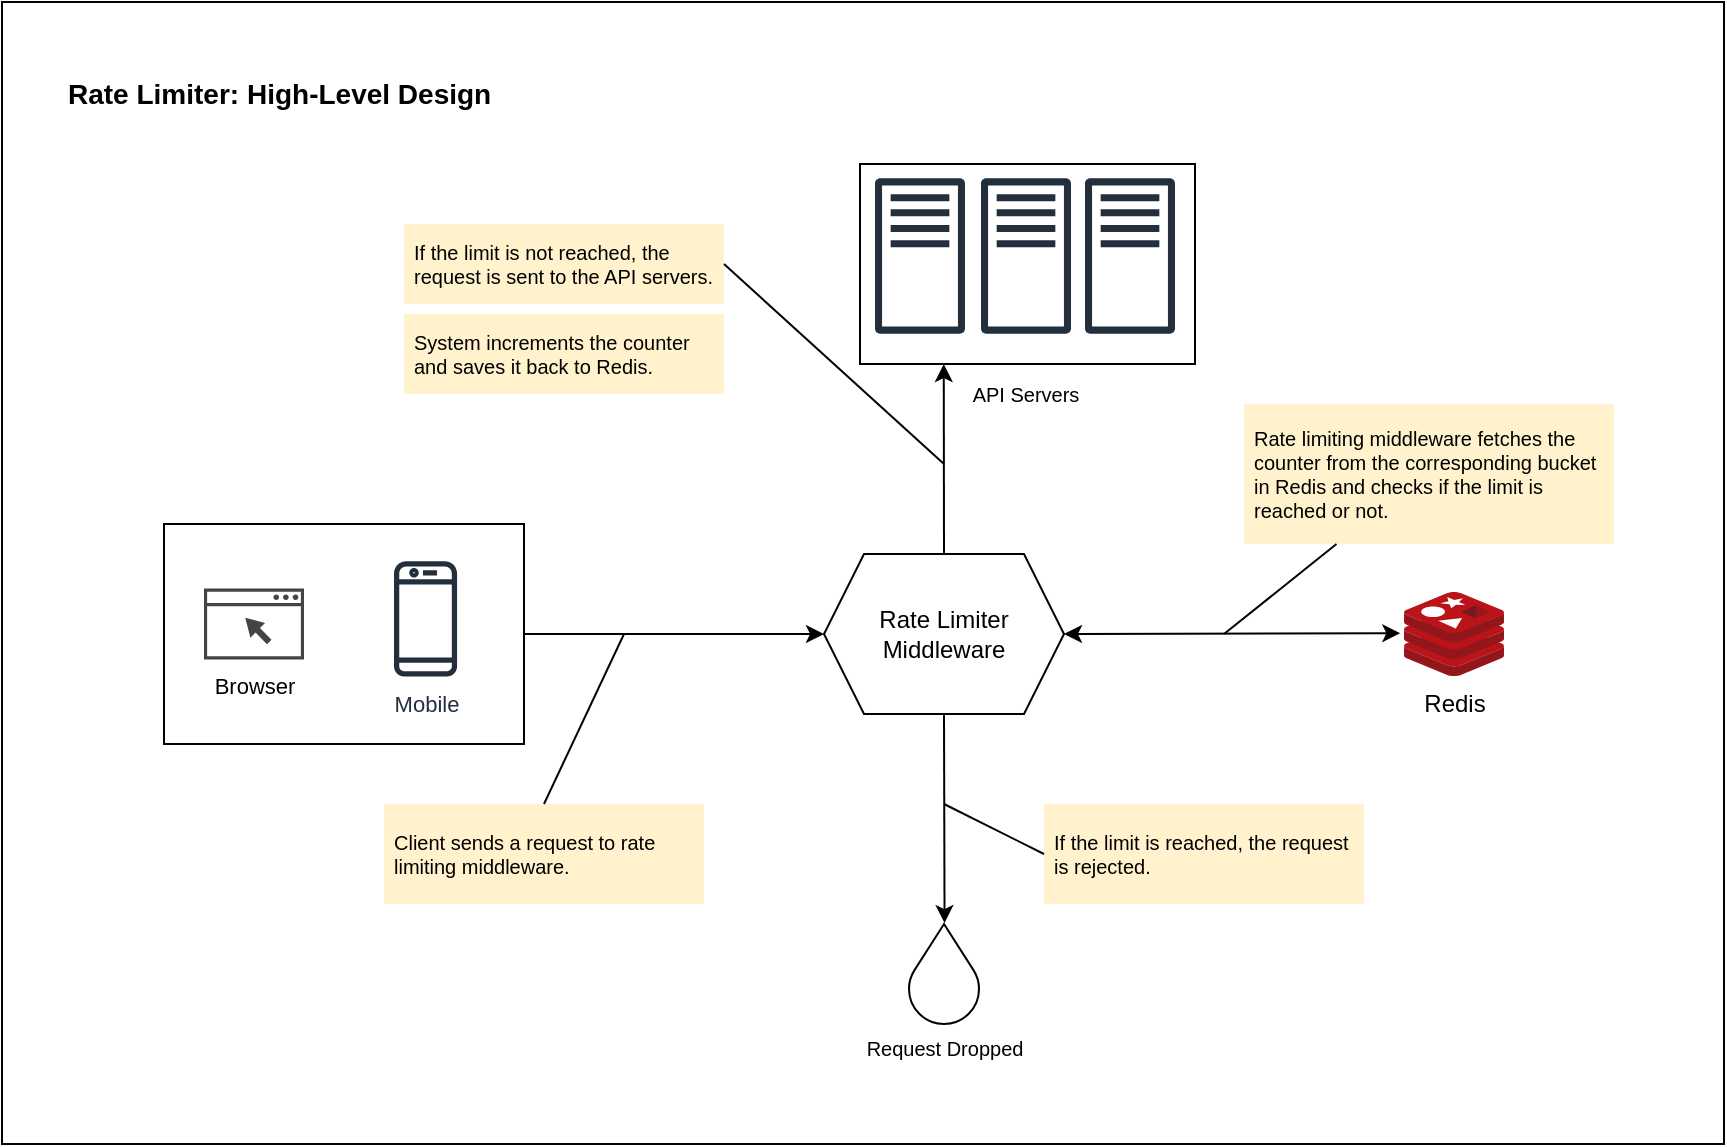 <mxfile version="19.0.3" type="device"><diagram id="x_W5vFU00Q7WBZMcv4yy" name="Page-1"><mxGraphModel dx="1141" dy="682" grid="1" gridSize="10" guides="1" tooltips="1" connect="1" arrows="1" fold="1" page="1" pageScale="1" pageWidth="1400" pageHeight="850" math="0" shadow="0"><root><mxCell id="0"/><mxCell id="1" style="locked=1;" parent="0"/><mxCell id="vHWwhYygyUYy738PwVcE-34" value="" style="rounded=0;whiteSpace=wrap;html=1;" vertex="1" parent="1"><mxGeometry x="9" y="9" width="861" height="571" as="geometry"/></mxCell><mxCell id="vHWwhYygyUYy738PwVcE-1" value="Diagram" style="locked=1;" parent="0"/><mxCell id="vHWwhYygyUYy738PwVcE-2" value="" style="group" vertex="1" connectable="0" parent="vHWwhYygyUYy738PwVcE-1"><mxGeometry x="90" y="270" width="180" height="110" as="geometry"/></mxCell><mxCell id="vHWwhYygyUYy738PwVcE-3" value="" style="rounded=0;whiteSpace=wrap;html=1;" vertex="1" parent="vHWwhYygyUYy738PwVcE-2"><mxGeometry width="180" height="110" as="geometry"/></mxCell><mxCell id="vHWwhYygyUYy738PwVcE-4" value="Mobile" style="sketch=0;outlineConnect=0;fontColor=#232F3E;gradientColor=none;fillColor=#232F3D;strokeColor=none;dashed=0;verticalLabelPosition=bottom;verticalAlign=top;align=center;html=1;fontSize=11;fontStyle=0;aspect=fixed;pointerEvents=1;shape=mxgraph.aws4.mobile_client;" vertex="1" parent="vHWwhYygyUYy738PwVcE-2"><mxGeometry x="115" y="17.44" width="31.54" height="60" as="geometry"/></mxCell><mxCell id="vHWwhYygyUYy738PwVcE-5" value="Browser" style="sketch=0;pointerEvents=1;shadow=0;dashed=0;html=1;strokeColor=none;fillColor=#434445;aspect=fixed;labelPosition=center;verticalLabelPosition=bottom;verticalAlign=top;align=center;outlineConnect=0;shape=mxgraph.vvd.web_browser;fontSize=11;" vertex="1" parent="vHWwhYygyUYy738PwVcE-2"><mxGeometry x="20" y="32.25" width="50" height="35.5" as="geometry"/></mxCell><mxCell id="vHWwhYygyUYy738PwVcE-6" value="Rate Limiter Middleware" style="shape=hexagon;perimeter=hexagonPerimeter2;whiteSpace=wrap;html=1;fixedSize=1;" vertex="1" parent="vHWwhYygyUYy738PwVcE-1"><mxGeometry x="420" y="285" width="120" height="80" as="geometry"/></mxCell><mxCell id="vHWwhYygyUYy738PwVcE-7" value="Client sends a request to rate limiting middleware." style="rounded=0;whiteSpace=wrap;html=1;hachureGap=4;fontSize=10;fillColor=#FFF2CC;strokeColor=none;spacing=5;align=left;" vertex="1" parent="vHWwhYygyUYy738PwVcE-1"><mxGeometry x="200" y="410" width="160" height="50" as="geometry"/></mxCell><mxCell id="vHWwhYygyUYy738PwVcE-13" value="" style="group" vertex="1" connectable="0" parent="vHWwhYygyUYy738PwVcE-1"><mxGeometry x="438" y="90" width="167.5" height="130" as="geometry"/></mxCell><mxCell id="vHWwhYygyUYy738PwVcE-8" value="API Servers" style="text;html=1;strokeColor=none;fillColor=none;align=center;verticalAlign=middle;whiteSpace=wrap;rounded=0;hachureGap=4;fontSize=10;" vertex="1" parent="vHWwhYygyUYy738PwVcE-13"><mxGeometry x="52.5" y="100" width="60" height="30" as="geometry"/></mxCell><mxCell id="vHWwhYygyUYy738PwVcE-9" value="" style="rounded=0;whiteSpace=wrap;html=1;hachureGap=4;fontSize=10;" vertex="1" parent="vHWwhYygyUYy738PwVcE-13"><mxGeometry width="167.5" height="100" as="geometry"/></mxCell><mxCell id="vHWwhYygyUYy738PwVcE-10" value="" style="sketch=0;outlineConnect=0;fontColor=#232F3E;gradientColor=none;fillColor=#232F3D;strokeColor=none;dashed=0;verticalLabelPosition=bottom;verticalAlign=top;align=center;html=1;fontSize=12;fontStyle=0;aspect=fixed;pointerEvents=1;shape=mxgraph.aws4.traditional_server;hachureGap=4;" vertex="1" parent="vHWwhYygyUYy738PwVcE-13"><mxGeometry x="7.5" y="7" width="45" height="78" as="geometry"/></mxCell><mxCell id="vHWwhYygyUYy738PwVcE-11" value="" style="sketch=0;outlineConnect=0;fontColor=#232F3E;gradientColor=none;fillColor=#232F3D;strokeColor=none;dashed=0;verticalLabelPosition=bottom;verticalAlign=top;align=center;html=1;fontSize=12;fontStyle=0;aspect=fixed;pointerEvents=1;shape=mxgraph.aws4.traditional_server;hachureGap=4;" vertex="1" parent="vHWwhYygyUYy738PwVcE-13"><mxGeometry x="60.5" y="7" width="45" height="78" as="geometry"/></mxCell><mxCell id="vHWwhYygyUYy738PwVcE-12" value="" style="sketch=0;outlineConnect=0;fontColor=#232F3E;gradientColor=none;fillColor=#232F3D;strokeColor=none;dashed=0;verticalLabelPosition=bottom;verticalAlign=top;align=center;html=1;fontSize=12;fontStyle=0;aspect=fixed;pointerEvents=1;shape=mxgraph.aws4.traditional_server;hachureGap=4;" vertex="1" parent="vHWwhYygyUYy738PwVcE-13"><mxGeometry x="112.5" y="7" width="45" height="78" as="geometry"/></mxCell><mxCell id="vHWwhYygyUYy738PwVcE-14" value="Redis" style="sketch=0;aspect=fixed;html=1;points=[];align=center;image;fontSize=12;image=img/lib/mscae/Cache_Redis_Product.svg;hachureGap=4;" vertex="1" parent="vHWwhYygyUYy738PwVcE-1"><mxGeometry x="710" y="304" width="50" height="42" as="geometry"/></mxCell><mxCell id="vHWwhYygyUYy738PwVcE-15" value="" style="endArrow=classic;startArrow=classic;html=1;rounded=0;entryX=1;entryY=0.5;entryDx=0;entryDy=0;exitX=-0.037;exitY=0.49;exitDx=0;exitDy=0;exitPerimeter=0;" edge="1" parent="vHWwhYygyUYy738PwVcE-1" source="vHWwhYygyUYy738PwVcE-14" target="vHWwhYygyUYy738PwVcE-6"><mxGeometry width="50" height="50" relative="1" as="geometry"><mxPoint x="480" y="470" as="sourcePoint"/><mxPoint x="500" y="390" as="targetPoint"/></mxGeometry></mxCell><mxCell id="vHWwhYygyUYy738PwVcE-16" value="" style="endArrow=classic;html=1;rounded=0;exitX=0.5;exitY=0;exitDx=0;exitDy=0;entryX=0.25;entryY=1;entryDx=0;entryDy=0;" edge="1" parent="vHWwhYygyUYy738PwVcE-1" source="vHWwhYygyUYy738PwVcE-6" target="vHWwhYygyUYy738PwVcE-9"><mxGeometry width="50" height="50" relative="1" as="geometry"><mxPoint x="580" y="350" as="sourcePoint"/><mxPoint x="630" y="300" as="targetPoint"/></mxGeometry></mxCell><mxCell id="vHWwhYygyUYy738PwVcE-17" value="" style="endArrow=classic;html=1;rounded=0;exitX=1;exitY=0.5;exitDx=0;exitDy=0;entryX=0;entryY=0.5;entryDx=0;entryDy=0;" edge="1" parent="vHWwhYygyUYy738PwVcE-1" source="vHWwhYygyUYy738PwVcE-3" target="vHWwhYygyUYy738PwVcE-6"><mxGeometry width="50" height="50" relative="1" as="geometry"><mxPoint x="310" y="350" as="sourcePoint"/><mxPoint x="360" y="300" as="targetPoint"/></mxGeometry></mxCell><mxCell id="vHWwhYygyUYy738PwVcE-18" value="" style="endArrow=none;html=1;rounded=0;entryX=0.5;entryY=0;entryDx=0;entryDy=0;" edge="1" parent="vHWwhYygyUYy738PwVcE-1" target="vHWwhYygyUYy738PwVcE-7"><mxGeometry width="50" height="50" relative="1" as="geometry"><mxPoint x="320" y="325" as="sourcePoint"/><mxPoint x="370" y="275" as="targetPoint"/></mxGeometry></mxCell><mxCell id="vHWwhYygyUYy738PwVcE-19" value="Rate limiting middleware fetches the counter from the corresponding bucket in Redis and checks if the limit is reached or not." style="rounded=0;whiteSpace=wrap;html=1;hachureGap=4;fontSize=10;fillColor=#FFF2CC;strokeColor=none;spacing=5;align=left;" vertex="1" parent="vHWwhYygyUYy738PwVcE-1"><mxGeometry x="630" y="210" width="185" height="70" as="geometry"/></mxCell><mxCell id="vHWwhYygyUYy738PwVcE-21" value="If the limit is reached, the request is rejected." style="rounded=0;whiteSpace=wrap;html=1;hachureGap=4;fontSize=10;fillColor=#FFF2CC;strokeColor=none;spacing=5;align=left;" vertex="1" parent="vHWwhYygyUYy738PwVcE-1"><mxGeometry x="530" y="410" width="160" height="50" as="geometry"/></mxCell><mxCell id="vHWwhYygyUYy738PwVcE-22" value="If the limit is not reached, the request is sent to the API servers." style="rounded=0;whiteSpace=wrap;html=1;hachureGap=4;fontSize=10;fillColor=#FFF2CC;strokeColor=none;spacing=5;align=left;" vertex="1" parent="vHWwhYygyUYy738PwVcE-1"><mxGeometry x="210" y="120" width="160" height="40" as="geometry"/></mxCell><mxCell id="vHWwhYygyUYy738PwVcE-23" value="System increments the counter and saves it back to Redis." style="rounded=0;whiteSpace=wrap;html=1;hachureGap=4;fontSize=10;fillColor=#FFF2CC;strokeColor=none;spacing=5;align=left;" vertex="1" parent="vHWwhYygyUYy738PwVcE-1"><mxGeometry x="210" y="165" width="160" height="40" as="geometry"/></mxCell><mxCell id="vHWwhYygyUYy738PwVcE-24" value="Request Dropped" style="verticalLabelPosition=bottom;verticalAlign=top;html=1;shape=mxgraph.basic.drop;hachureGap=4;fontSize=10;" vertex="1" parent="vHWwhYygyUYy738PwVcE-1"><mxGeometry x="462.5" y="470" width="35" height="50" as="geometry"/></mxCell><mxCell id="vHWwhYygyUYy738PwVcE-25" value="" style="endArrow=classic;html=1;rounded=0;exitX=0.5;exitY=1;exitDx=0;exitDy=0;entryX=0.508;entryY=-0.009;entryDx=0;entryDy=0;entryPerimeter=0;" edge="1" parent="vHWwhYygyUYy738PwVcE-1" source="vHWwhYygyUYy738PwVcE-6" target="vHWwhYygyUYy738PwVcE-24"><mxGeometry width="50" height="50" relative="1" as="geometry"><mxPoint x="470" y="440" as="sourcePoint"/><mxPoint x="520" y="390" as="targetPoint"/></mxGeometry></mxCell><mxCell id="vHWwhYygyUYy738PwVcE-26" value="" style="endArrow=none;html=1;rounded=0;entryX=0.25;entryY=1;entryDx=0;entryDy=0;" edge="1" parent="vHWwhYygyUYy738PwVcE-1" target="vHWwhYygyUYy738PwVcE-19"><mxGeometry width="50" height="50" relative="1" as="geometry"><mxPoint x="620" y="325" as="sourcePoint"/><mxPoint x="670" y="275" as="targetPoint"/></mxGeometry></mxCell><mxCell id="vHWwhYygyUYy738PwVcE-27" value="" style="endArrow=none;html=1;rounded=0;exitX=1;exitY=0.5;exitDx=0;exitDy=0;" edge="1" parent="vHWwhYygyUYy738PwVcE-1" source="vHWwhYygyUYy738PwVcE-22"><mxGeometry width="50" height="50" relative="1" as="geometry"><mxPoint x="380" y="170" as="sourcePoint"/><mxPoint x="480" y="240" as="targetPoint"/></mxGeometry></mxCell><mxCell id="vHWwhYygyUYy738PwVcE-28" value="" style="endArrow=none;html=1;rounded=0;entryX=0;entryY=0.5;entryDx=0;entryDy=0;" edge="1" parent="vHWwhYygyUYy738PwVcE-1" target="vHWwhYygyUYy738PwVcE-21"><mxGeometry width="50" height="50" relative="1" as="geometry"><mxPoint x="480" y="410" as="sourcePoint"/><mxPoint x="540" y="380" as="targetPoint"/></mxGeometry></mxCell><mxCell id="vHWwhYygyUYy738PwVcE-31" value="Title" style="locked=1;" parent="0"/><mxCell id="vHWwhYygyUYy738PwVcE-32" value="&lt;font style=&quot;font-size: 14px;&quot;&gt;&lt;b&gt;Rate Limiter: High-Level Design&lt;/b&gt;&lt;/font&gt;" style="text;strokeColor=none;fillColor=none;html=1;align=left;verticalAlign=middle;whiteSpace=wrap;rounded=0;hachureGap=4;fontSize=10;" vertex="1" parent="vHWwhYygyUYy738PwVcE-31"><mxGeometry x="40" y="40" width="280" height="30" as="geometry"/></mxCell></root></mxGraphModel></diagram></mxfile>